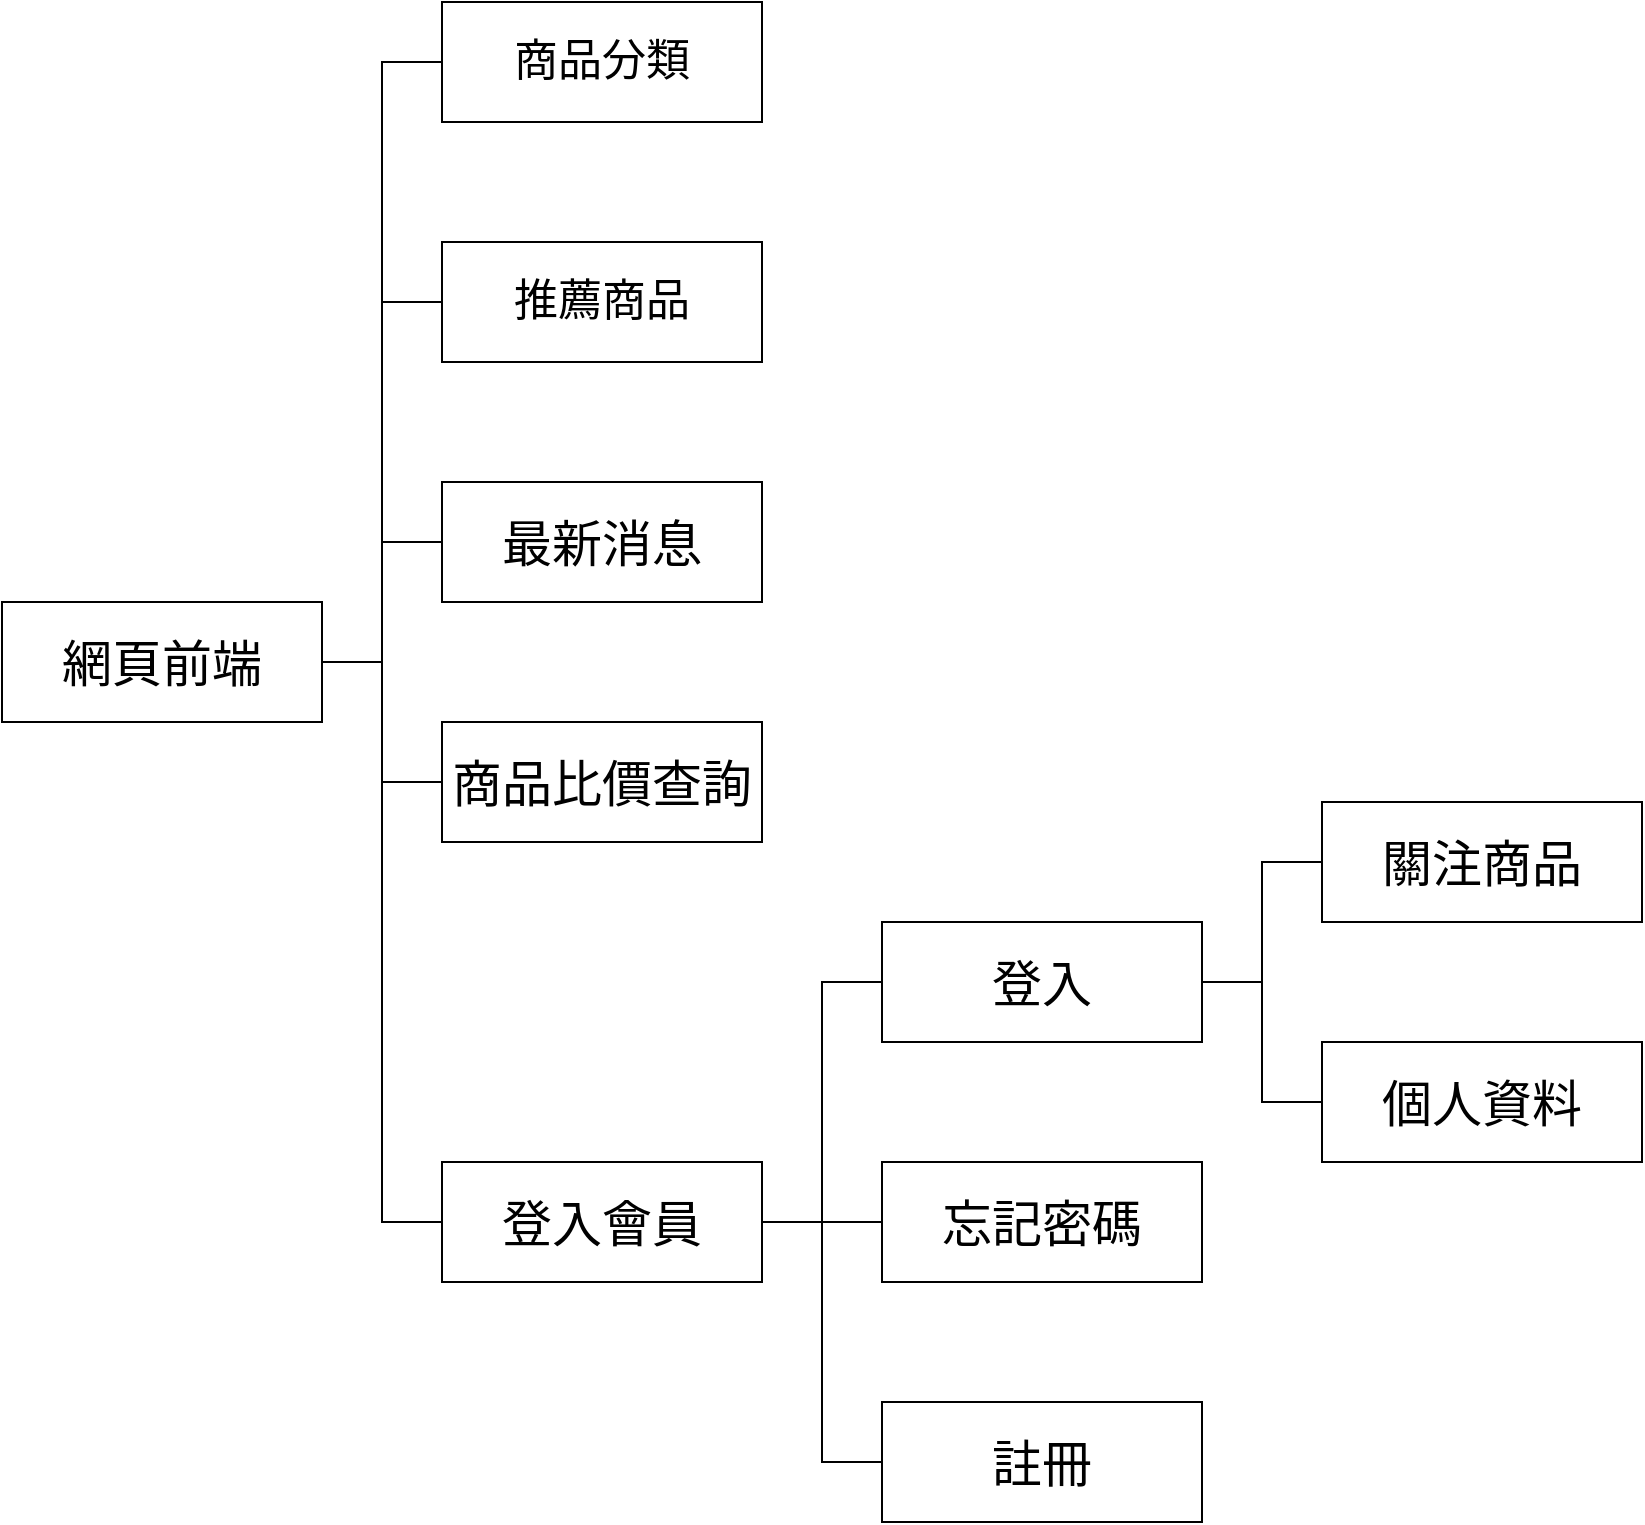 <mxfile version="21.2.9" type="device">
  <diagram name="Page-1" id="9XgkxOPJ1Qg5XAVmzLsE">
    <mxGraphModel dx="1687" dy="887" grid="1" gridSize="10" guides="1" tooltips="1" connect="1" arrows="1" fold="1" page="1" pageScale="1" pageWidth="827" pageHeight="1169" math="0" shadow="0">
      <root>
        <mxCell id="0" />
        <mxCell id="1" parent="0" />
        <mxCell id="hT5lLDMfbxwhep1I10k3-19" style="edgeStyle=orthogonalEdgeStyle;rounded=0;orthogonalLoop=1;jettySize=auto;html=1;entryX=0;entryY=0.5;entryDx=0;entryDy=0;endArrow=none;endFill=0;" edge="1" parent="1" source="hT5lLDMfbxwhep1I10k3-1" target="hT5lLDMfbxwhep1I10k3-7">
          <mxGeometry relative="1" as="geometry" />
        </mxCell>
        <mxCell id="hT5lLDMfbxwhep1I10k3-20" style="edgeStyle=orthogonalEdgeStyle;rounded=0;orthogonalLoop=1;jettySize=auto;html=1;exitX=1;exitY=0.5;exitDx=0;exitDy=0;entryX=0;entryY=0.5;entryDx=0;entryDy=0;endArrow=none;endFill=0;" edge="1" parent="1" source="hT5lLDMfbxwhep1I10k3-1" target="hT5lLDMfbxwhep1I10k3-5">
          <mxGeometry relative="1" as="geometry" />
        </mxCell>
        <mxCell id="hT5lLDMfbxwhep1I10k3-21" style="edgeStyle=orthogonalEdgeStyle;rounded=0;orthogonalLoop=1;jettySize=auto;html=1;entryX=0;entryY=0.5;entryDx=0;entryDy=0;endArrow=none;endFill=0;" edge="1" parent="1" source="hT5lLDMfbxwhep1I10k3-1" target="hT5lLDMfbxwhep1I10k3-3">
          <mxGeometry relative="1" as="geometry" />
        </mxCell>
        <mxCell id="hT5lLDMfbxwhep1I10k3-22" style="edgeStyle=orthogonalEdgeStyle;rounded=0;orthogonalLoop=1;jettySize=auto;html=1;entryX=0;entryY=0.5;entryDx=0;entryDy=0;endArrow=none;endFill=0;" edge="1" parent="1" source="hT5lLDMfbxwhep1I10k3-1" target="hT5lLDMfbxwhep1I10k3-2">
          <mxGeometry relative="1" as="geometry" />
        </mxCell>
        <mxCell id="hT5lLDMfbxwhep1I10k3-29" style="edgeStyle=orthogonalEdgeStyle;rounded=0;orthogonalLoop=1;jettySize=auto;html=1;entryX=0;entryY=0.5;entryDx=0;entryDy=0;endArrow=none;endFill=0;" edge="1" parent="1" source="hT5lLDMfbxwhep1I10k3-1" target="hT5lLDMfbxwhep1I10k3-28">
          <mxGeometry relative="1" as="geometry" />
        </mxCell>
        <mxCell id="hT5lLDMfbxwhep1I10k3-1" value="&lt;font style=&quot;font-size: 25px;&quot;&gt;網頁前端&lt;/font&gt;" style="rounded=0;whiteSpace=wrap;html=1;direction=east;" vertex="1" parent="1">
          <mxGeometry y="570" width="160" height="60" as="geometry" />
        </mxCell>
        <mxCell id="hT5lLDMfbxwhep1I10k3-23" style="edgeStyle=orthogonalEdgeStyle;rounded=0;orthogonalLoop=1;jettySize=auto;html=1;entryX=0;entryY=0.5;entryDx=0;entryDy=0;endArrow=none;endFill=0;" edge="1" parent="1" source="hT5lLDMfbxwhep1I10k3-2" target="hT5lLDMfbxwhep1I10k3-16">
          <mxGeometry relative="1" as="geometry" />
        </mxCell>
        <mxCell id="hT5lLDMfbxwhep1I10k3-24" style="edgeStyle=orthogonalEdgeStyle;rounded=0;orthogonalLoop=1;jettySize=auto;html=1;entryX=0;entryY=0.5;entryDx=0;entryDy=0;endArrow=none;endFill=0;" edge="1" parent="1" source="hT5lLDMfbxwhep1I10k3-2" target="hT5lLDMfbxwhep1I10k3-17">
          <mxGeometry relative="1" as="geometry" />
        </mxCell>
        <mxCell id="hT5lLDMfbxwhep1I10k3-25" style="edgeStyle=orthogonalEdgeStyle;rounded=0;orthogonalLoop=1;jettySize=auto;html=1;entryX=0;entryY=0.5;entryDx=0;entryDy=0;endArrow=none;endFill=0;" edge="1" parent="1" source="hT5lLDMfbxwhep1I10k3-2" target="hT5lLDMfbxwhep1I10k3-18">
          <mxGeometry relative="1" as="geometry" />
        </mxCell>
        <mxCell id="hT5lLDMfbxwhep1I10k3-2" value="&lt;font style=&quot;font-size: 25px;&quot;&gt;登入會員&lt;/font&gt;" style="rounded=0;whiteSpace=wrap;html=1;" vertex="1" parent="1">
          <mxGeometry x="220" y="850" width="160" height="60" as="geometry" />
        </mxCell>
        <mxCell id="hT5lLDMfbxwhep1I10k3-3" value="&lt;font style=&quot;font-size: 25px;&quot;&gt;商品比價查詢&lt;/font&gt;" style="rounded=0;whiteSpace=wrap;html=1;" vertex="1" parent="1">
          <mxGeometry x="220" y="630" width="160" height="60" as="geometry" />
        </mxCell>
        <mxCell id="hT5lLDMfbxwhep1I10k3-5" value="&lt;font style=&quot;font-size: 25px;&quot;&gt;最新消息&lt;/font&gt;" style="rounded=0;whiteSpace=wrap;html=1;" vertex="1" parent="1">
          <mxGeometry x="220" y="510" width="160" height="60" as="geometry" />
        </mxCell>
        <mxCell id="hT5lLDMfbxwhep1I10k3-6" value="&lt;font style=&quot;font-size: 25px;&quot;&gt;個人資料&lt;/font&gt;" style="rounded=0;whiteSpace=wrap;html=1;" vertex="1" parent="1">
          <mxGeometry x="660" y="790" width="160" height="60" as="geometry" />
        </mxCell>
        <mxCell id="hT5lLDMfbxwhep1I10k3-7" value="&lt;font style=&quot;font-size: 22px;&quot;&gt;推薦商品&lt;/font&gt;" style="rounded=0;whiteSpace=wrap;html=1;" vertex="1" parent="1">
          <mxGeometry x="220" y="390" width="160" height="60" as="geometry" />
        </mxCell>
        <mxCell id="hT5lLDMfbxwhep1I10k3-8" value="&lt;font style=&quot;font-size: 25px;&quot;&gt;關注商品&lt;/font&gt;" style="rounded=0;whiteSpace=wrap;html=1;" vertex="1" parent="1">
          <mxGeometry x="660" y="670" width="160" height="60" as="geometry" />
        </mxCell>
        <mxCell id="hT5lLDMfbxwhep1I10k3-26" style="edgeStyle=orthogonalEdgeStyle;rounded=0;orthogonalLoop=1;jettySize=auto;html=1;endArrow=none;endFill=0;" edge="1" parent="1" source="hT5lLDMfbxwhep1I10k3-16" target="hT5lLDMfbxwhep1I10k3-8">
          <mxGeometry relative="1" as="geometry" />
        </mxCell>
        <mxCell id="hT5lLDMfbxwhep1I10k3-27" style="edgeStyle=orthogonalEdgeStyle;rounded=0;orthogonalLoop=1;jettySize=auto;html=1;entryX=0;entryY=0.5;entryDx=0;entryDy=0;endArrow=none;endFill=0;" edge="1" parent="1" source="hT5lLDMfbxwhep1I10k3-16" target="hT5lLDMfbxwhep1I10k3-6">
          <mxGeometry relative="1" as="geometry" />
        </mxCell>
        <mxCell id="hT5lLDMfbxwhep1I10k3-16" value="&lt;font style=&quot;font-size: 25px;&quot;&gt;登入&lt;/font&gt;" style="rounded=0;whiteSpace=wrap;html=1;" vertex="1" parent="1">
          <mxGeometry x="440" y="730" width="160" height="60" as="geometry" />
        </mxCell>
        <mxCell id="hT5lLDMfbxwhep1I10k3-17" value="&lt;font style=&quot;font-size: 25px;&quot;&gt;忘記密碼&lt;/font&gt;" style="rounded=0;whiteSpace=wrap;html=1;" vertex="1" parent="1">
          <mxGeometry x="440" y="850" width="160" height="60" as="geometry" />
        </mxCell>
        <mxCell id="hT5lLDMfbxwhep1I10k3-18" value="&lt;font style=&quot;font-size: 25px;&quot;&gt;註冊&lt;/font&gt;" style="rounded=0;whiteSpace=wrap;html=1;" vertex="1" parent="1">
          <mxGeometry x="440" y="970" width="160" height="60" as="geometry" />
        </mxCell>
        <mxCell id="hT5lLDMfbxwhep1I10k3-28" value="&lt;font style=&quot;font-size: 22px;&quot;&gt;商品分類&lt;/font&gt;" style="rounded=0;whiteSpace=wrap;html=1;" vertex="1" parent="1">
          <mxGeometry x="220" y="270" width="160" height="60" as="geometry" />
        </mxCell>
      </root>
    </mxGraphModel>
  </diagram>
</mxfile>
